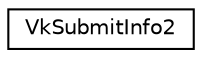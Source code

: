 digraph "Graphical Class Hierarchy"
{
 // LATEX_PDF_SIZE
  edge [fontname="Helvetica",fontsize="10",labelfontname="Helvetica",labelfontsize="10"];
  node [fontname="Helvetica",fontsize="10",shape=record];
  rankdir="LR";
  Node0 [label="VkSubmitInfo2",height=0.2,width=0.4,color="black", fillcolor="white", style="filled",URL="$structVkSubmitInfo2.html",tooltip=" "];
}
